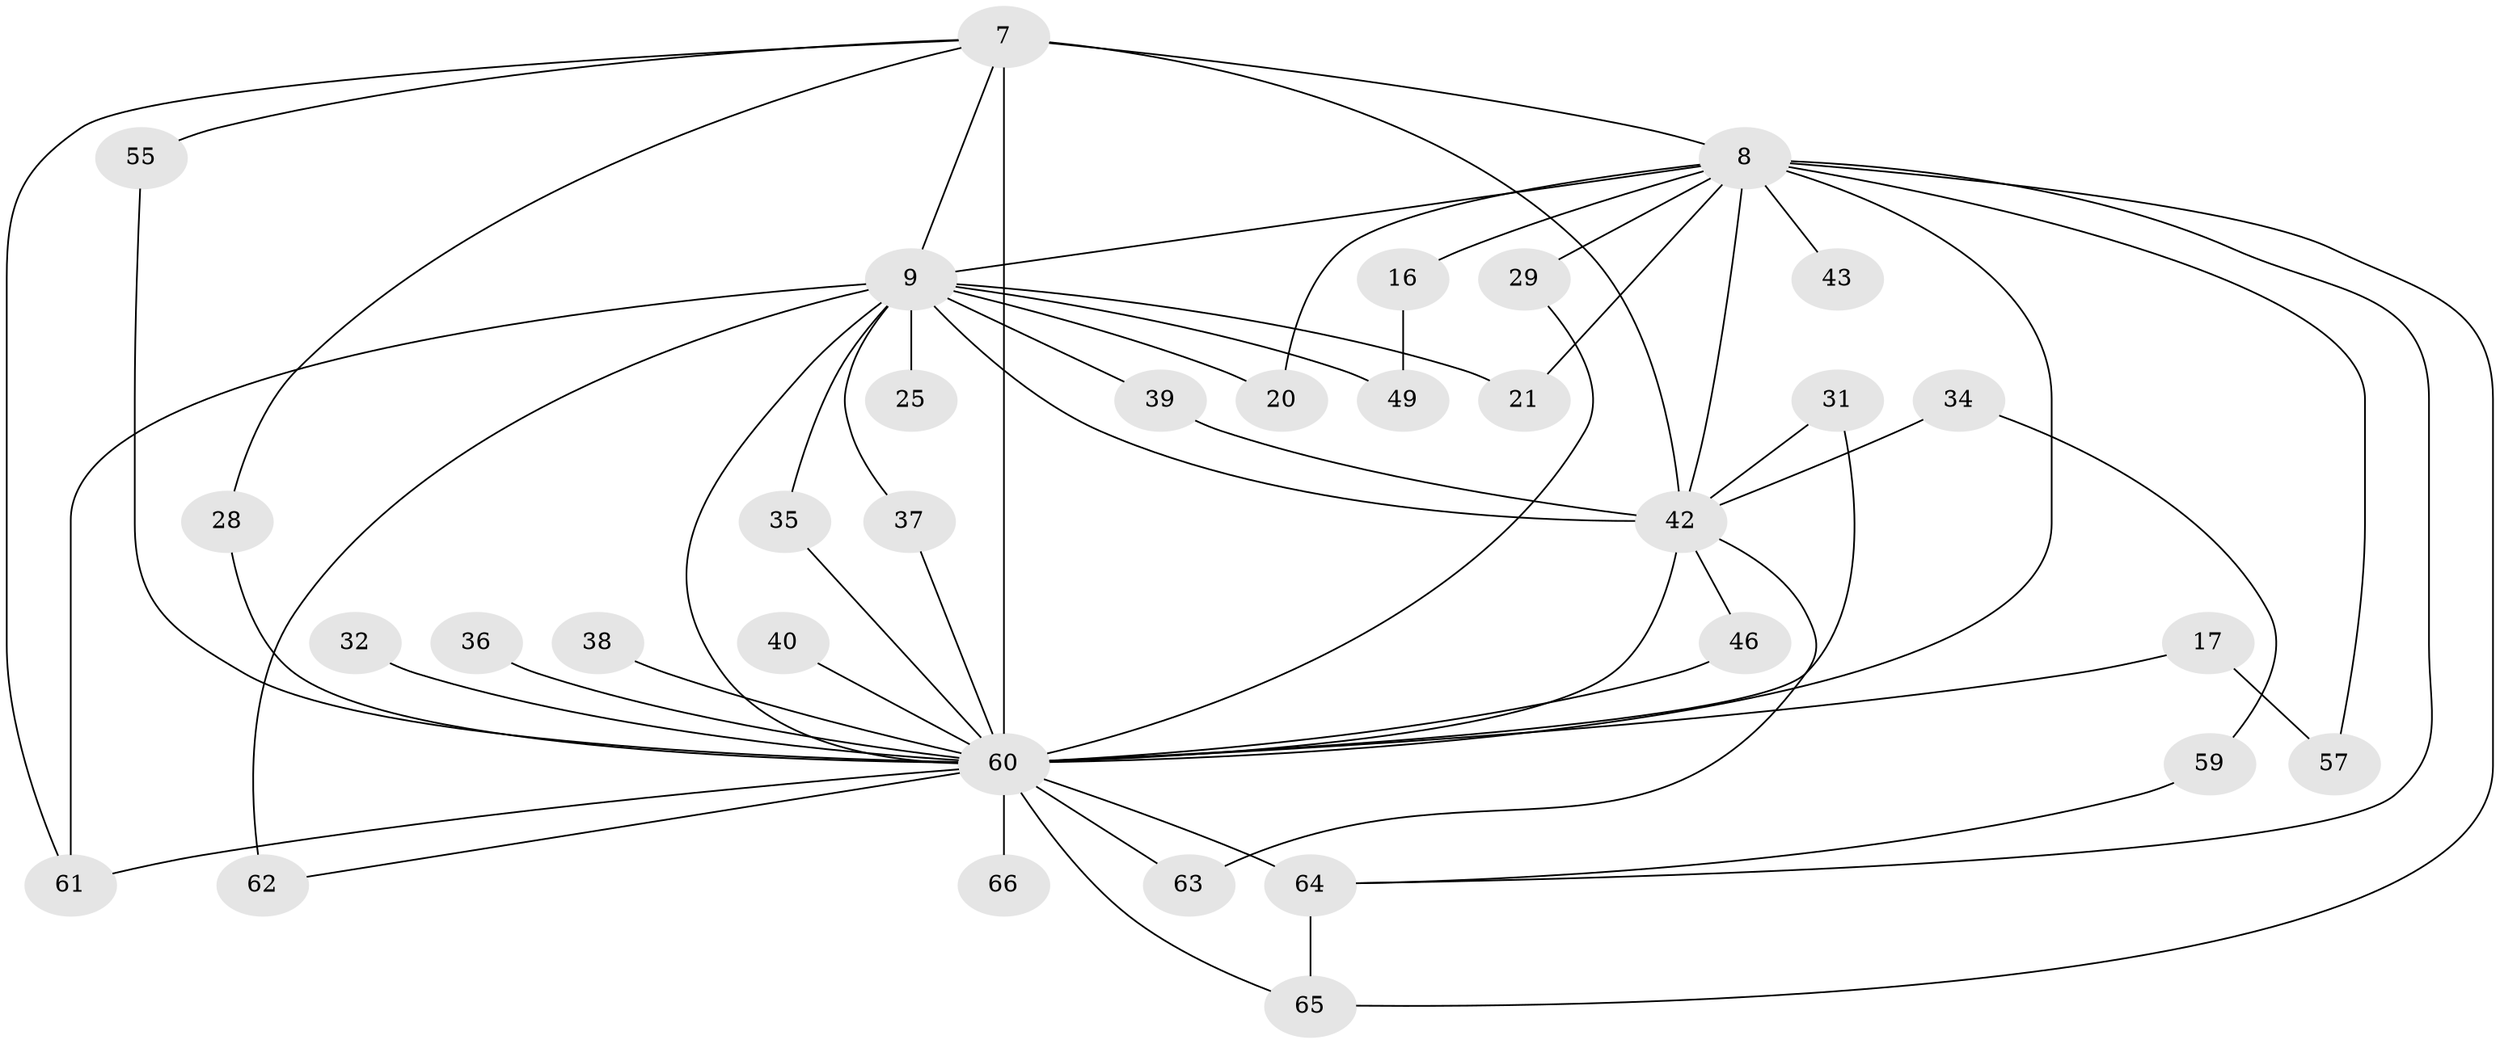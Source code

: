 // original degree distribution, {12: 0.045454545454545456, 19: 0.030303030303030304, 22: 0.015151515151515152, 18: 0.045454545454545456, 13: 0.015151515151515152, 3: 0.19696969696969696, 7: 0.015151515151515152, 6: 0.015151515151515152, 4: 0.10606060606060606, 2: 0.5, 5: 0.015151515151515152}
// Generated by graph-tools (version 1.1) at 2025/44/03/09/25 04:44:52]
// undirected, 33 vertices, 58 edges
graph export_dot {
graph [start="1"]
  node [color=gray90,style=filled];
  7 [super="+1"];
  8 [super="+6"];
  9 [super="+5"];
  16;
  17;
  20;
  21;
  25;
  28;
  29 [super="+27"];
  31 [super="+26"];
  32;
  34;
  35;
  36;
  37;
  38;
  39;
  40;
  42 [super="+11+10"];
  43;
  46;
  49;
  55;
  57;
  59;
  60 [super="+58+54+13+56+4"];
  61 [super="+52+30"];
  62 [super="+12"];
  63;
  64 [super="+22+50"];
  65 [super="+51"];
  66;
  7 -- 8 [weight=4];
  7 -- 9 [weight=4];
  7 -- 55;
  7 -- 60 [weight=7];
  7 -- 28;
  7 -- 42 [weight=4];
  7 -- 61;
  8 -- 9 [weight=4];
  8 -- 16 [weight=2];
  8 -- 21;
  8 -- 29 [weight=3];
  8 -- 43 [weight=2];
  8 -- 20;
  8 -- 57;
  8 -- 64 [weight=2];
  8 -- 42 [weight=4];
  8 -- 60 [weight=8];
  8 -- 65 [weight=2];
  9 -- 20;
  9 -- 25 [weight=2];
  9 -- 35;
  9 -- 21;
  9 -- 37;
  9 -- 39;
  9 -- 49;
  9 -- 62 [weight=2];
  9 -- 42 [weight=5];
  9 -- 60 [weight=8];
  9 -- 61 [weight=4];
  16 -- 49;
  17 -- 57;
  17 -- 60 [weight=2];
  28 -- 60;
  29 -- 60;
  31 -- 42;
  31 -- 60 [weight=2];
  32 -- 60 [weight=2];
  34 -- 59;
  34 -- 42 [weight=2];
  35 -- 60;
  36 -- 60 [weight=2];
  37 -- 60;
  38 -- 60 [weight=2];
  39 -- 42;
  40 -- 60 [weight=2];
  42 -- 46;
  42 -- 63;
  42 -- 60 [weight=5];
  46 -- 60;
  55 -- 60;
  59 -- 64;
  60 -- 63;
  60 -- 64 [weight=4];
  60 -- 65 [weight=2];
  60 -- 66 [weight=2];
  60 -- 62;
  60 -- 61;
  64 -- 65;
}
